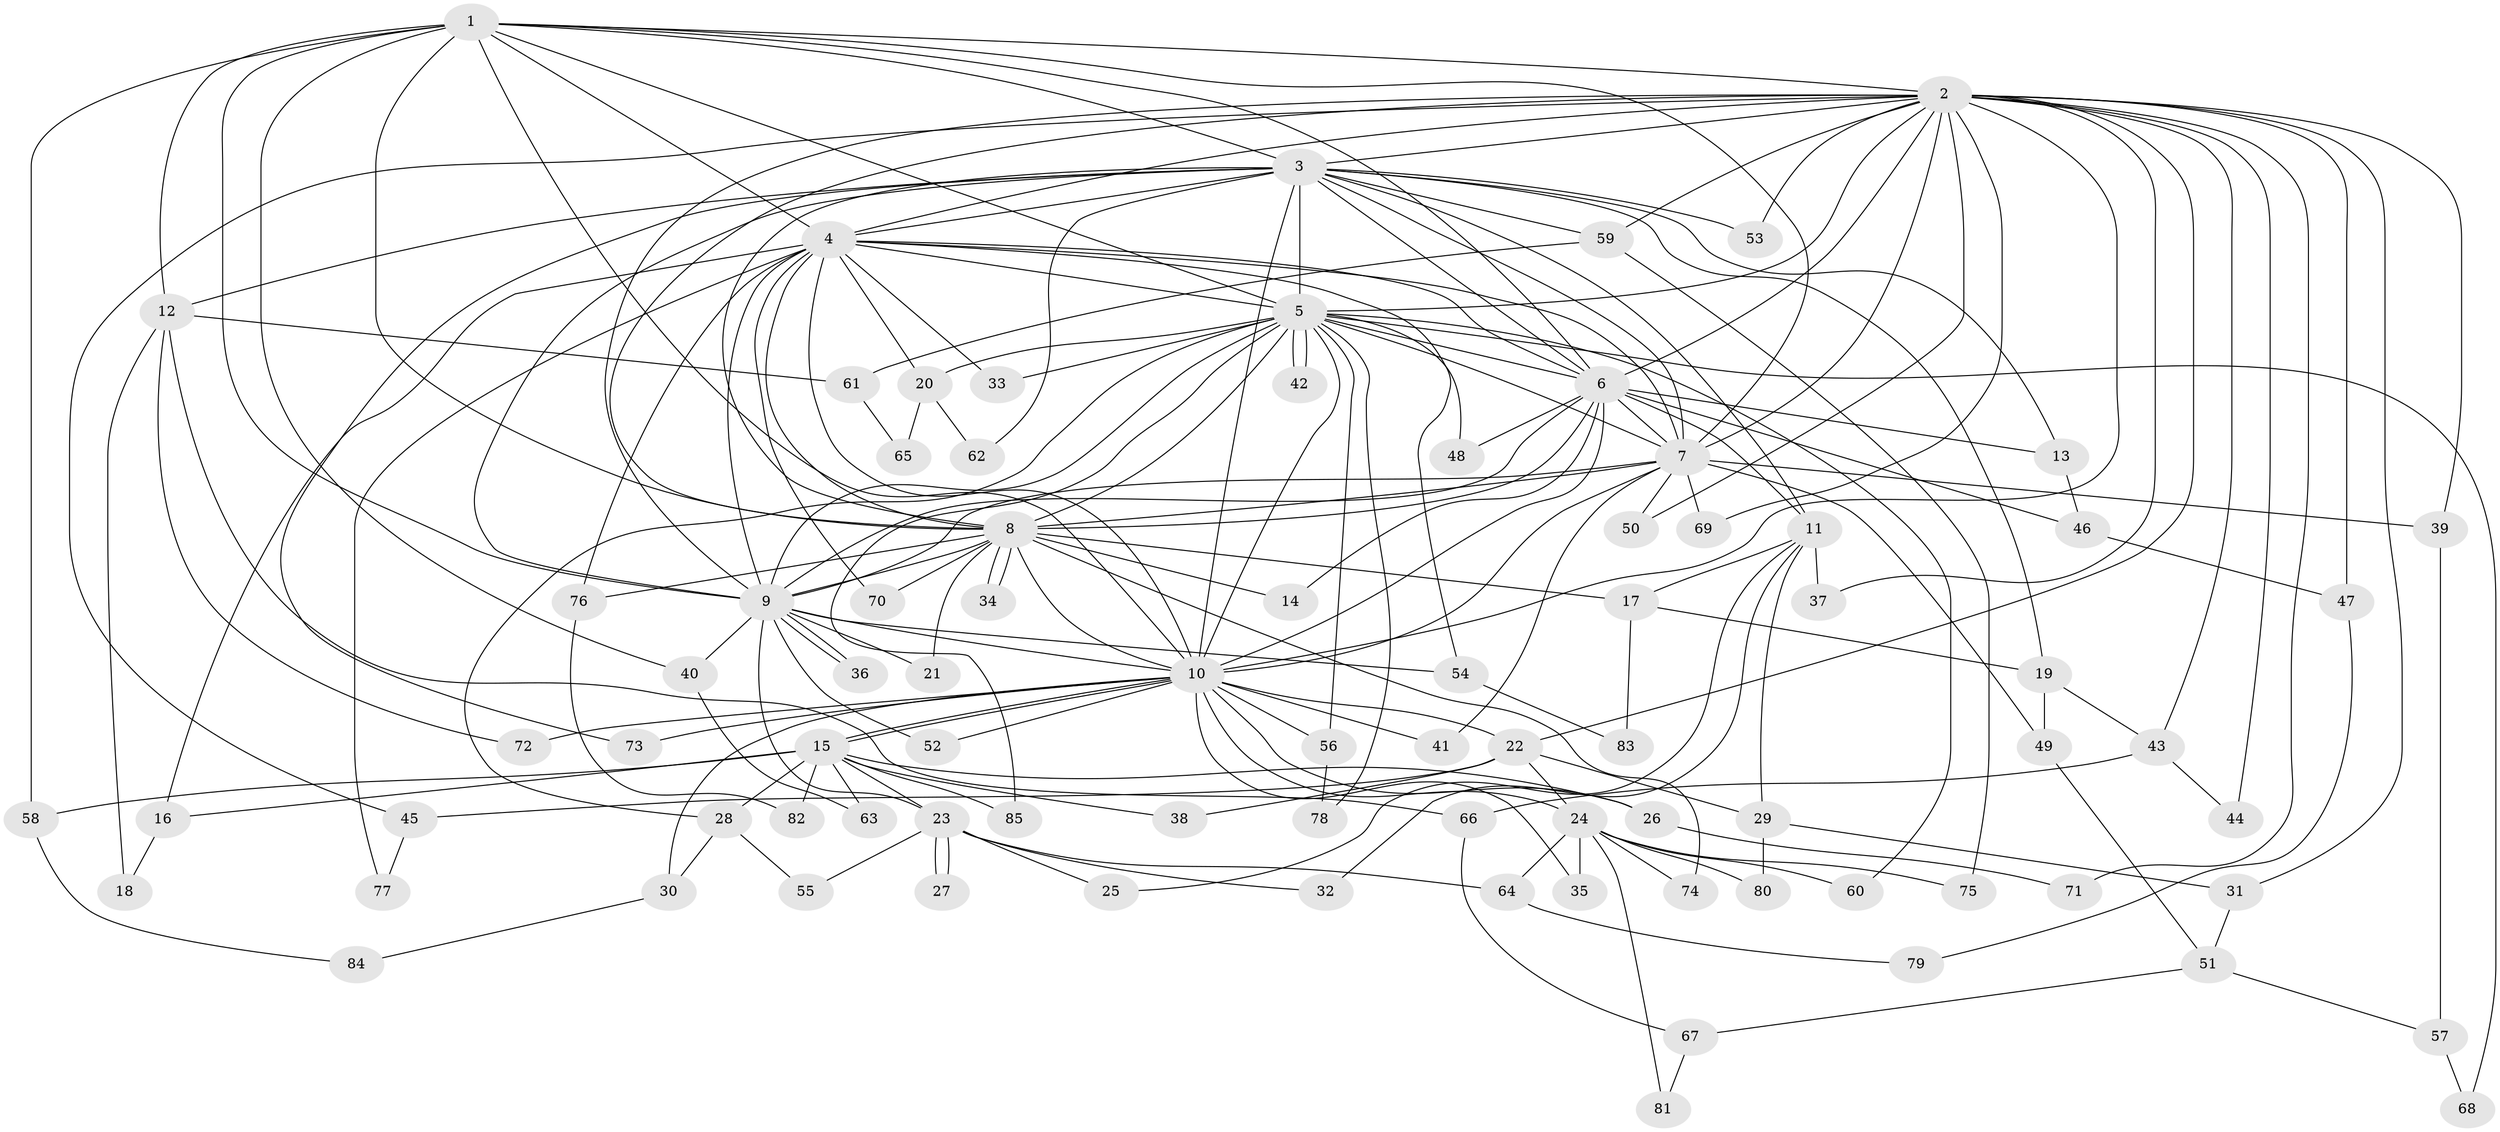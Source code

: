 // Generated by graph-tools (version 1.1) at 2025/25/03/09/25 03:25:53]
// undirected, 85 vertices, 195 edges
graph export_dot {
graph [start="1"]
  node [color=gray90,style=filled];
  1;
  2;
  3;
  4;
  5;
  6;
  7;
  8;
  9;
  10;
  11;
  12;
  13;
  14;
  15;
  16;
  17;
  18;
  19;
  20;
  21;
  22;
  23;
  24;
  25;
  26;
  27;
  28;
  29;
  30;
  31;
  32;
  33;
  34;
  35;
  36;
  37;
  38;
  39;
  40;
  41;
  42;
  43;
  44;
  45;
  46;
  47;
  48;
  49;
  50;
  51;
  52;
  53;
  54;
  55;
  56;
  57;
  58;
  59;
  60;
  61;
  62;
  63;
  64;
  65;
  66;
  67;
  68;
  69;
  70;
  71;
  72;
  73;
  74;
  75;
  76;
  77;
  78;
  79;
  80;
  81;
  82;
  83;
  84;
  85;
  1 -- 2;
  1 -- 3;
  1 -- 4;
  1 -- 5;
  1 -- 6;
  1 -- 7;
  1 -- 8;
  1 -- 9;
  1 -- 10;
  1 -- 12;
  1 -- 40;
  1 -- 58;
  2 -- 3;
  2 -- 4;
  2 -- 5;
  2 -- 6;
  2 -- 7;
  2 -- 8;
  2 -- 9;
  2 -- 10;
  2 -- 22;
  2 -- 31;
  2 -- 37;
  2 -- 39;
  2 -- 43;
  2 -- 44;
  2 -- 45;
  2 -- 47;
  2 -- 50;
  2 -- 53;
  2 -- 59;
  2 -- 69;
  2 -- 71;
  3 -- 4;
  3 -- 5;
  3 -- 6;
  3 -- 7;
  3 -- 8;
  3 -- 9;
  3 -- 10;
  3 -- 11;
  3 -- 12;
  3 -- 13;
  3 -- 19;
  3 -- 53;
  3 -- 59;
  3 -- 62;
  3 -- 73;
  4 -- 5;
  4 -- 6;
  4 -- 7;
  4 -- 8;
  4 -- 9;
  4 -- 10;
  4 -- 16;
  4 -- 20;
  4 -- 33;
  4 -- 54;
  4 -- 70;
  4 -- 76;
  4 -- 77;
  5 -- 6;
  5 -- 7;
  5 -- 8;
  5 -- 9;
  5 -- 10;
  5 -- 20;
  5 -- 28;
  5 -- 33;
  5 -- 42;
  5 -- 42;
  5 -- 48;
  5 -- 56;
  5 -- 60;
  5 -- 68;
  5 -- 78;
  5 -- 85;
  6 -- 7;
  6 -- 8;
  6 -- 9;
  6 -- 10;
  6 -- 11;
  6 -- 13;
  6 -- 14;
  6 -- 46;
  6 -- 48;
  7 -- 8;
  7 -- 9;
  7 -- 10;
  7 -- 39;
  7 -- 41;
  7 -- 49;
  7 -- 50;
  7 -- 69;
  8 -- 9;
  8 -- 10;
  8 -- 14;
  8 -- 17;
  8 -- 21;
  8 -- 34;
  8 -- 34;
  8 -- 70;
  8 -- 74;
  8 -- 76;
  9 -- 10;
  9 -- 21;
  9 -- 23;
  9 -- 36;
  9 -- 36;
  9 -- 40;
  9 -- 52;
  9 -- 54;
  10 -- 15;
  10 -- 15;
  10 -- 22;
  10 -- 24;
  10 -- 26;
  10 -- 30;
  10 -- 35;
  10 -- 41;
  10 -- 52;
  10 -- 56;
  10 -- 72;
  10 -- 73;
  11 -- 17;
  11 -- 25;
  11 -- 29;
  11 -- 32;
  11 -- 37;
  12 -- 18;
  12 -- 61;
  12 -- 66;
  12 -- 72;
  13 -- 46;
  15 -- 16;
  15 -- 23;
  15 -- 26;
  15 -- 28;
  15 -- 38;
  15 -- 58;
  15 -- 63;
  15 -- 82;
  15 -- 85;
  16 -- 18;
  17 -- 19;
  17 -- 83;
  19 -- 43;
  19 -- 49;
  20 -- 62;
  20 -- 65;
  22 -- 24;
  22 -- 29;
  22 -- 38;
  22 -- 45;
  23 -- 25;
  23 -- 27;
  23 -- 27;
  23 -- 32;
  23 -- 55;
  23 -- 64;
  24 -- 35;
  24 -- 60;
  24 -- 64;
  24 -- 74;
  24 -- 75;
  24 -- 80;
  24 -- 81;
  26 -- 71;
  28 -- 30;
  28 -- 55;
  29 -- 31;
  29 -- 80;
  30 -- 84;
  31 -- 51;
  39 -- 57;
  40 -- 63;
  43 -- 44;
  43 -- 66;
  45 -- 77;
  46 -- 47;
  47 -- 79;
  49 -- 51;
  51 -- 57;
  51 -- 67;
  54 -- 83;
  56 -- 78;
  57 -- 68;
  58 -- 84;
  59 -- 61;
  59 -- 75;
  61 -- 65;
  64 -- 79;
  66 -- 67;
  67 -- 81;
  76 -- 82;
}
